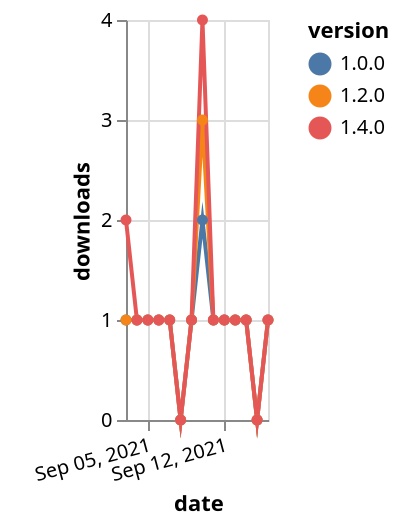 {"$schema": "https://vega.github.io/schema/vega-lite/v5.json", "description": "A simple bar chart with embedded data.", "data": {"values": [{"date": "2021-09-03", "total": 157, "delta": 1, "version": "1.0.0"}, {"date": "2021-09-04", "total": 158, "delta": 1, "version": "1.0.0"}, {"date": "2021-09-05", "total": 159, "delta": 1, "version": "1.0.0"}, {"date": "2021-09-06", "total": 160, "delta": 1, "version": "1.0.0"}, {"date": "2021-09-07", "total": 161, "delta": 1, "version": "1.0.0"}, {"date": "2021-09-08", "total": 161, "delta": 0, "version": "1.0.0"}, {"date": "2021-09-09", "total": 162, "delta": 1, "version": "1.0.0"}, {"date": "2021-09-10", "total": 164, "delta": 2, "version": "1.0.0"}, {"date": "2021-09-11", "total": 165, "delta": 1, "version": "1.0.0"}, {"date": "2021-09-12", "total": 166, "delta": 1, "version": "1.0.0"}, {"date": "2021-09-13", "total": 167, "delta": 1, "version": "1.0.0"}, {"date": "2021-09-14", "total": 168, "delta": 1, "version": "1.0.0"}, {"date": "2021-09-15", "total": 168, "delta": 0, "version": "1.0.0"}, {"date": "2021-09-16", "total": 169, "delta": 1, "version": "1.0.0"}, {"date": "2021-09-03", "total": 177, "delta": 1, "version": "1.2.0"}, {"date": "2021-09-04", "total": 178, "delta": 1, "version": "1.2.0"}, {"date": "2021-09-05", "total": 179, "delta": 1, "version": "1.2.0"}, {"date": "2021-09-06", "total": 180, "delta": 1, "version": "1.2.0"}, {"date": "2021-09-07", "total": 181, "delta": 1, "version": "1.2.0"}, {"date": "2021-09-08", "total": 181, "delta": 0, "version": "1.2.0"}, {"date": "2021-09-09", "total": 182, "delta": 1, "version": "1.2.0"}, {"date": "2021-09-10", "total": 185, "delta": 3, "version": "1.2.0"}, {"date": "2021-09-11", "total": 186, "delta": 1, "version": "1.2.0"}, {"date": "2021-09-12", "total": 187, "delta": 1, "version": "1.2.0"}, {"date": "2021-09-13", "total": 188, "delta": 1, "version": "1.2.0"}, {"date": "2021-09-14", "total": 189, "delta": 1, "version": "1.2.0"}, {"date": "2021-09-15", "total": 189, "delta": 0, "version": "1.2.0"}, {"date": "2021-09-16", "total": 190, "delta": 1, "version": "1.2.0"}, {"date": "2021-09-03", "total": 118, "delta": 2, "version": "1.4.0"}, {"date": "2021-09-04", "total": 119, "delta": 1, "version": "1.4.0"}, {"date": "2021-09-05", "total": 120, "delta": 1, "version": "1.4.0"}, {"date": "2021-09-06", "total": 121, "delta": 1, "version": "1.4.0"}, {"date": "2021-09-07", "total": 122, "delta": 1, "version": "1.4.0"}, {"date": "2021-09-08", "total": 122, "delta": 0, "version": "1.4.0"}, {"date": "2021-09-09", "total": 123, "delta": 1, "version": "1.4.0"}, {"date": "2021-09-10", "total": 127, "delta": 4, "version": "1.4.0"}, {"date": "2021-09-11", "total": 128, "delta": 1, "version": "1.4.0"}, {"date": "2021-09-12", "total": 129, "delta": 1, "version": "1.4.0"}, {"date": "2021-09-13", "total": 130, "delta": 1, "version": "1.4.0"}, {"date": "2021-09-14", "total": 131, "delta": 1, "version": "1.4.0"}, {"date": "2021-09-15", "total": 131, "delta": 0, "version": "1.4.0"}, {"date": "2021-09-16", "total": 132, "delta": 1, "version": "1.4.0"}]}, "width": "container", "mark": {"type": "line", "point": {"filled": true}}, "encoding": {"x": {"field": "date", "type": "temporal", "timeUnit": "yearmonthdate", "title": "date", "axis": {"labelAngle": -15}}, "y": {"field": "delta", "type": "quantitative", "title": "downloads"}, "color": {"field": "version", "type": "nominal"}, "tooltip": {"field": "delta"}}}